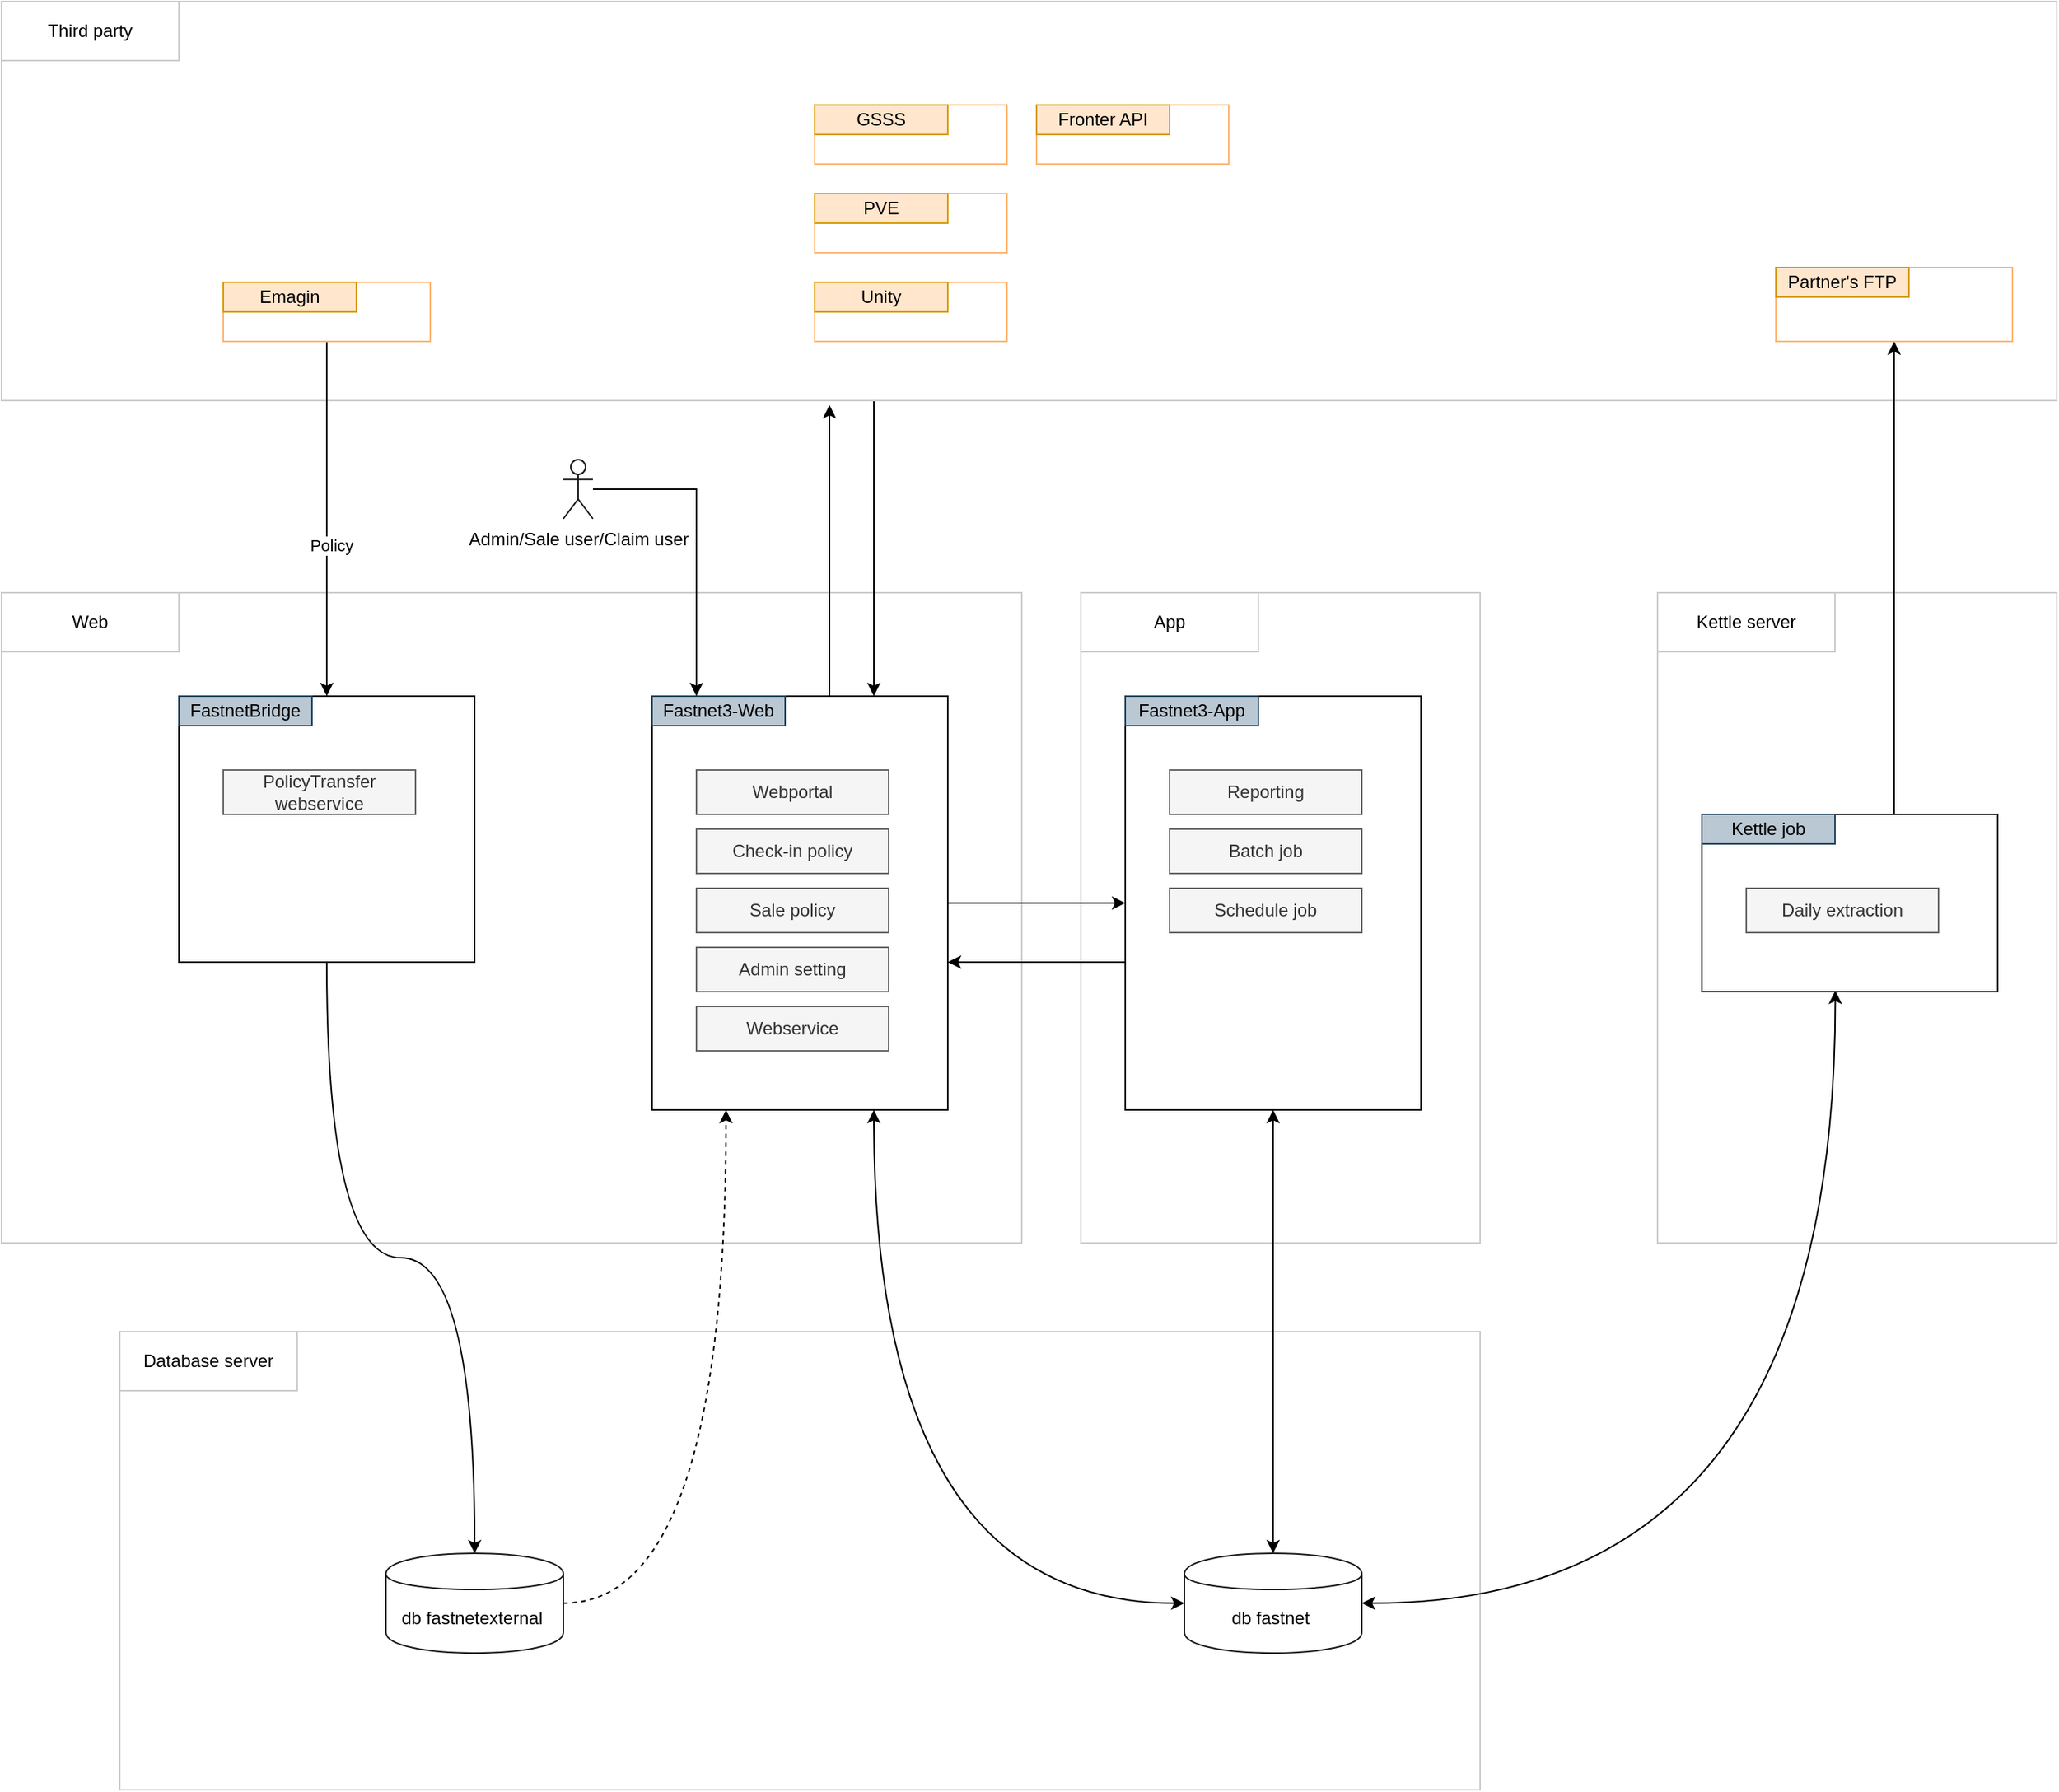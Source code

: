 <mxfile version="13.4.4" type="github">
  <diagram id="_Qi5-8vMkDARBLpsw7g2" name="Page-1">
    <mxGraphModel dx="2514" dy="1996" grid="1" gridSize="10" guides="1" tooltips="1" connect="1" arrows="1" fold="1" page="1" pageScale="1" pageWidth="850" pageHeight="1100" math="0" shadow="0">
      <root>
        <mxCell id="0" />
        <mxCell id="1" parent="0" />
        <mxCell id="fq4dfgVjbXa0ldg3vMH8-18" value="" style="rounded=0;whiteSpace=wrap;html=1;strokeColor=#CCCCCC;" parent="1" vertex="1">
          <mxGeometry x="-60" y="210" width="690" height="440" as="geometry" />
        </mxCell>
        <mxCell id="d4HiScYhIK8ZEe099J1S-29" style="edgeStyle=orthogonalEdgeStyle;rounded=0;orthogonalLoop=1;jettySize=auto;html=1;entryX=0.75;entryY=0;entryDx=0;entryDy=0;" edge="1" parent="1" source="d4HiScYhIK8ZEe099J1S-25" target="fq4dfgVjbXa0ldg3vMH8-4">
          <mxGeometry relative="1" as="geometry">
            <Array as="points">
              <mxPoint x="530" y="200" />
              <mxPoint x="530" y="200" />
            </Array>
          </mxGeometry>
        </mxCell>
        <mxCell id="d4HiScYhIK8ZEe099J1S-25" value="" style="rounded=0;whiteSpace=wrap;html=1;strokeColor=#CCCCCC;" vertex="1" parent="1">
          <mxGeometry x="-60" y="-190" width="1390" height="270" as="geometry" />
        </mxCell>
        <mxCell id="d4HiScYhIK8ZEe099J1S-26" value="Third party" style="rounded=0;whiteSpace=wrap;html=1;strokeColor=#CCCCCC;" vertex="1" parent="1">
          <mxGeometry x="-60" y="-190" width="120" height="40" as="geometry" />
        </mxCell>
        <mxCell id="d4HiScYhIK8ZEe099J1S-7" value="" style="rounded=0;whiteSpace=wrap;html=1;strokeColor=#CCCCCC;" vertex="1" parent="1">
          <mxGeometry x="20" y="710" width="920" height="310" as="geometry" />
        </mxCell>
        <mxCell id="d4HiScYhIK8ZEe099J1S-8" value="Database server" style="rounded=0;whiteSpace=wrap;html=1;strokeColor=#CCCCCC;" vertex="1" parent="1">
          <mxGeometry x="20" y="710" width="120" height="40" as="geometry" />
        </mxCell>
        <mxCell id="d4HiScYhIK8ZEe099J1S-5" value="" style="rounded=0;whiteSpace=wrap;html=1;strokeColor=#CCCCCC;" vertex="1" parent="1">
          <mxGeometry x="1060" y="210" width="270" height="440" as="geometry" />
        </mxCell>
        <mxCell id="d4HiScYhIK8ZEe099J1S-6" value="Kettle server" style="rounded=0;whiteSpace=wrap;html=1;strokeColor=#CCCCCC;" vertex="1" parent="1">
          <mxGeometry x="1060" y="210" width="120" height="40" as="geometry" />
        </mxCell>
        <mxCell id="d4HiScYhIK8ZEe099J1S-3" value="" style="rounded=0;whiteSpace=wrap;html=1;strokeColor=#CCCCCC;" vertex="1" parent="1">
          <mxGeometry x="670" y="210" width="270" height="440" as="geometry" />
        </mxCell>
        <mxCell id="fq4dfgVjbXa0ldg3vMH8-45" style="edgeStyle=orthogonalEdgeStyle;rounded=0;orthogonalLoop=1;jettySize=auto;html=1;entryX=0.5;entryY=0;entryDx=0;entryDy=0;curved=1;" parent="1" source="fq4dfgVjbXa0ldg3vMH8-1" target="fq4dfgVjbXa0ldg3vMH8-34" edge="1">
          <mxGeometry relative="1" as="geometry" />
        </mxCell>
        <mxCell id="fq4dfgVjbXa0ldg3vMH8-1" value="" style="rounded=0;whiteSpace=wrap;html=1;" parent="1" vertex="1">
          <mxGeometry x="60" y="280" width="200" height="180" as="geometry" />
        </mxCell>
        <mxCell id="fq4dfgVjbXa0ldg3vMH8-2" value="FastnetBridge" style="rounded=0;whiteSpace=wrap;html=1;fillColor=#bac8d3;strokeColor=#23445d;" parent="1" vertex="1">
          <mxGeometry x="60" y="280" width="90" height="20" as="geometry" />
        </mxCell>
        <mxCell id="fq4dfgVjbXa0ldg3vMH8-3" value="PolicyTransfer webservice" style="rounded=0;whiteSpace=wrap;html=1;fillColor=#f5f5f5;strokeColor=#666666;fontColor=#333333;" parent="1" vertex="1">
          <mxGeometry x="90" y="330" width="130" height="30" as="geometry" />
        </mxCell>
        <mxCell id="fq4dfgVjbXa0ldg3vMH8-29" style="edgeStyle=orthogonalEdgeStyle;rounded=0;orthogonalLoop=1;jettySize=auto;html=1;entryX=0;entryY=0.5;entryDx=0;entryDy=0;" parent="1" source="fq4dfgVjbXa0ldg3vMH8-4" target="fq4dfgVjbXa0ldg3vMH8-10" edge="1">
          <mxGeometry relative="1" as="geometry" />
        </mxCell>
        <mxCell id="d4HiScYhIK8ZEe099J1S-28" style="edgeStyle=orthogonalEdgeStyle;rounded=0;orthogonalLoop=1;jettySize=auto;html=1;" edge="1" parent="1" source="fq4dfgVjbXa0ldg3vMH8-4">
          <mxGeometry relative="1" as="geometry">
            <mxPoint x="500" y="83" as="targetPoint" />
            <Array as="points">
              <mxPoint x="500" y="83" />
            </Array>
          </mxGeometry>
        </mxCell>
        <mxCell id="fq4dfgVjbXa0ldg3vMH8-4" value="" style="rounded=0;whiteSpace=wrap;html=1;" parent="1" vertex="1">
          <mxGeometry x="380" y="280" width="200" height="280" as="geometry" />
        </mxCell>
        <mxCell id="fq4dfgVjbXa0ldg3vMH8-5" value="Fastnet3-Web" style="rounded=0;whiteSpace=wrap;html=1;fillColor=#bac8d3;strokeColor=#23445d;" parent="1" vertex="1">
          <mxGeometry x="380" y="280" width="90" height="20" as="geometry" />
        </mxCell>
        <mxCell id="fq4dfgVjbXa0ldg3vMH8-6" value="Webportal" style="rounded=0;whiteSpace=wrap;html=1;fillColor=#f5f5f5;strokeColor=#666666;fontColor=#333333;" parent="1" vertex="1">
          <mxGeometry x="410" y="330" width="130" height="30" as="geometry" />
        </mxCell>
        <mxCell id="fq4dfgVjbXa0ldg3vMH8-7" value="Check-in policy" style="rounded=0;whiteSpace=wrap;html=1;fillColor=#f5f5f5;strokeColor=#666666;fontColor=#333333;" parent="1" vertex="1">
          <mxGeometry x="410" y="370" width="130" height="30" as="geometry" />
        </mxCell>
        <mxCell id="fq4dfgVjbXa0ldg3vMH8-8" value="Sale policy" style="rounded=0;whiteSpace=wrap;html=1;fillColor=#f5f5f5;strokeColor=#666666;fontColor=#333333;" parent="1" vertex="1">
          <mxGeometry x="410" y="410" width="130" height="30" as="geometry" />
        </mxCell>
        <mxCell id="fq4dfgVjbXa0ldg3vMH8-9" value="Admin setting" style="rounded=0;whiteSpace=wrap;html=1;fillColor=#f5f5f5;strokeColor=#666666;fontColor=#333333;" parent="1" vertex="1">
          <mxGeometry x="410" y="450" width="130" height="30" as="geometry" />
        </mxCell>
        <mxCell id="fq4dfgVjbXa0ldg3vMH8-30" style="edgeStyle=orthogonalEdgeStyle;rounded=0;orthogonalLoop=1;jettySize=auto;html=1;" parent="1" source="fq4dfgVjbXa0ldg3vMH8-10" target="fq4dfgVjbXa0ldg3vMH8-4" edge="1">
          <mxGeometry relative="1" as="geometry">
            <Array as="points">
              <mxPoint x="640" y="460" />
              <mxPoint x="640" y="460" />
            </Array>
          </mxGeometry>
        </mxCell>
        <mxCell id="fq4dfgVjbXa0ldg3vMH8-10" value="" style="rounded=0;whiteSpace=wrap;html=1;" parent="1" vertex="1">
          <mxGeometry x="700" y="280" width="200" height="280" as="geometry" />
        </mxCell>
        <mxCell id="fq4dfgVjbXa0ldg3vMH8-11" value="Fastnet3-App" style="rounded=0;whiteSpace=wrap;html=1;fillColor=#bac8d3;strokeColor=#23445d;" parent="1" vertex="1">
          <mxGeometry x="700" y="280" width="90" height="20" as="geometry" />
        </mxCell>
        <mxCell id="fq4dfgVjbXa0ldg3vMH8-12" value="Reporting" style="rounded=0;whiteSpace=wrap;html=1;fillColor=#f5f5f5;strokeColor=#666666;fontColor=#333333;" parent="1" vertex="1">
          <mxGeometry x="730" y="330" width="130" height="30" as="geometry" />
        </mxCell>
        <mxCell id="fq4dfgVjbXa0ldg3vMH8-13" value="Batch job" style="rounded=0;whiteSpace=wrap;html=1;fillColor=#f5f5f5;strokeColor=#666666;fontColor=#333333;" parent="1" vertex="1">
          <mxGeometry x="730" y="370" width="130" height="30" as="geometry" />
        </mxCell>
        <mxCell id="fq4dfgVjbXa0ldg3vMH8-14" value="Schedule job" style="rounded=0;whiteSpace=wrap;html=1;fillColor=#f5f5f5;strokeColor=#666666;fontColor=#333333;" parent="1" vertex="1">
          <mxGeometry x="730" y="410" width="130" height="30" as="geometry" />
        </mxCell>
        <mxCell id="fq4dfgVjbXa0ldg3vMH8-16" value="Webservice" style="rounded=0;whiteSpace=wrap;html=1;fillColor=#f5f5f5;strokeColor=#666666;fontColor=#333333;" parent="1" vertex="1">
          <mxGeometry x="410" y="490" width="130" height="30" as="geometry" />
        </mxCell>
        <mxCell id="fq4dfgVjbXa0ldg3vMH8-23" style="edgeStyle=orthogonalEdgeStyle;rounded=0;orthogonalLoop=1;jettySize=auto;html=1;" parent="1" source="fq4dfgVjbXa0ldg3vMH8-20" target="fq4dfgVjbXa0ldg3vMH8-1" edge="1">
          <mxGeometry relative="1" as="geometry">
            <Array as="points">
              <mxPoint x="160" y="150" />
              <mxPoint x="160" y="150" />
            </Array>
          </mxGeometry>
        </mxCell>
        <mxCell id="fq4dfgVjbXa0ldg3vMH8-24" value="Policy" style="edgeLabel;html=1;align=center;verticalAlign=middle;resizable=0;points=[];" parent="fq4dfgVjbXa0ldg3vMH8-23" vertex="1" connectable="0">
          <mxGeometry x="0.144" y="2" relative="1" as="geometry">
            <mxPoint x="1" as="offset" />
          </mxGeometry>
        </mxCell>
        <mxCell id="fq4dfgVjbXa0ldg3vMH8-27" value="" style="edgeStyle=orthogonalEdgeStyle;rounded=0;orthogonalLoop=1;jettySize=auto;html=1;" parent="1" source="fq4dfgVjbXa0ldg3vMH8-26" edge="1">
          <mxGeometry relative="1" as="geometry">
            <Array as="points">
              <mxPoint x="410" y="140" />
            </Array>
            <mxPoint x="410" y="280" as="targetPoint" />
          </mxGeometry>
        </mxCell>
        <mxCell id="fq4dfgVjbXa0ldg3vMH8-26" value="Admin/Sale user/Claim user" style="shape=umlActor;verticalLabelPosition=bottom;verticalAlign=top;html=1;outlineConnect=0;strokeColor=#1A1A1A;" parent="1" vertex="1">
          <mxGeometry x="320" y="120" width="20" height="40" as="geometry" />
        </mxCell>
        <mxCell id="d4HiScYhIK8ZEe099J1S-21" style="edgeStyle=orthogonalEdgeStyle;rounded=0;orthogonalLoop=1;jettySize=auto;html=1;entryX=0.5;entryY=1;entryDx=0;entryDy=0;" edge="1" parent="1" source="fq4dfgVjbXa0ldg3vMH8-31" target="fq4dfgVjbXa0ldg3vMH8-53">
          <mxGeometry relative="1" as="geometry">
            <Array as="points">
              <mxPoint x="1220" y="280" />
              <mxPoint x="1220" y="280" />
            </Array>
          </mxGeometry>
        </mxCell>
        <mxCell id="fq4dfgVjbXa0ldg3vMH8-31" value="" style="rounded=0;whiteSpace=wrap;html=1;" parent="1" vertex="1">
          <mxGeometry x="1090" y="360" width="200" height="120" as="geometry" />
        </mxCell>
        <mxCell id="fq4dfgVjbXa0ldg3vMH8-32" value="Kettle job" style="rounded=0;whiteSpace=wrap;html=1;fillColor=#bac8d3;strokeColor=#23445d;" parent="1" vertex="1">
          <mxGeometry x="1090" y="360" width="90" height="20" as="geometry" />
        </mxCell>
        <mxCell id="fq4dfgVjbXa0ldg3vMH8-33" value="Daily extraction" style="rounded=0;whiteSpace=wrap;html=1;fillColor=#f5f5f5;strokeColor=#666666;fontColor=#333333;" parent="1" vertex="1">
          <mxGeometry x="1120" y="410" width="130" height="30" as="geometry" />
        </mxCell>
        <mxCell id="fq4dfgVjbXa0ldg3vMH8-47" style="edgeStyle=orthogonalEdgeStyle;curved=1;rounded=0;orthogonalLoop=1;jettySize=auto;html=1;entryX=0.25;entryY=1;entryDx=0;entryDy=0;dashed=1;" parent="1" source="fq4dfgVjbXa0ldg3vMH8-34" target="fq4dfgVjbXa0ldg3vMH8-4" edge="1">
          <mxGeometry relative="1" as="geometry" />
        </mxCell>
        <mxCell id="fq4dfgVjbXa0ldg3vMH8-34" value="db fastnetexternal&amp;nbsp;" style="shape=cylinder;whiteSpace=wrap;html=1;boundedLbl=1;backgroundOutline=1;strokeColor=#1A1A1A;" parent="1" vertex="1">
          <mxGeometry x="200" y="860" width="120" height="67.5" as="geometry" />
        </mxCell>
        <mxCell id="fq4dfgVjbXa0ldg3vMH8-49" style="edgeStyle=orthogonalEdgeStyle;curved=1;rounded=0;orthogonalLoop=1;jettySize=auto;html=1;entryX=0.75;entryY=1;entryDx=0;entryDy=0;endArrow=classic;endFill=1;startArrow=classic;startFill=1;" parent="1" source="fq4dfgVjbXa0ldg3vMH8-48" target="fq4dfgVjbXa0ldg3vMH8-4" edge="1">
          <mxGeometry relative="1" as="geometry" />
        </mxCell>
        <mxCell id="fq4dfgVjbXa0ldg3vMH8-51" style="edgeStyle=orthogonalEdgeStyle;curved=1;rounded=0;orthogonalLoop=1;jettySize=auto;html=1;startArrow=classic;startFill=1;endArrow=classic;endFill=1;" parent="1" source="fq4dfgVjbXa0ldg3vMH8-48" target="fq4dfgVjbXa0ldg3vMH8-10" edge="1">
          <mxGeometry relative="1" as="geometry" />
        </mxCell>
        <mxCell id="fq4dfgVjbXa0ldg3vMH8-52" style="edgeStyle=orthogonalEdgeStyle;curved=1;rounded=0;orthogonalLoop=1;jettySize=auto;html=1;entryX=0.451;entryY=0.994;entryDx=0;entryDy=0;entryPerimeter=0;startArrow=classic;startFill=1;endArrow=classic;endFill=1;" parent="1" source="fq4dfgVjbXa0ldg3vMH8-48" target="fq4dfgVjbXa0ldg3vMH8-31" edge="1">
          <mxGeometry relative="1" as="geometry" />
        </mxCell>
        <mxCell id="fq4dfgVjbXa0ldg3vMH8-48" value="db fastnet&amp;nbsp;" style="shape=cylinder;whiteSpace=wrap;html=1;boundedLbl=1;backgroundOutline=1;strokeColor=#1A1A1A;" parent="1" vertex="1">
          <mxGeometry x="740" y="860" width="120" height="67.5" as="geometry" />
        </mxCell>
        <mxCell id="fq4dfgVjbXa0ldg3vMH8-53" value="" style="rounded=0;whiteSpace=wrap;html=1;strokeColor=#FFB570;" parent="1" vertex="1">
          <mxGeometry x="1140" y="-10" width="160" height="50" as="geometry" />
        </mxCell>
        <mxCell id="fq4dfgVjbXa0ldg3vMH8-54" value="" style="group" parent="1" vertex="1" connectable="0">
          <mxGeometry x="1140" y="-45" width="160" height="50" as="geometry" />
        </mxCell>
        <mxCell id="fq4dfgVjbXa0ldg3vMH8-55" value="Partner&#39;s FTP" style="rounded=0;whiteSpace=wrap;html=1;fillColor=#ffe6cc;strokeColor=#d79b00;" parent="fq4dfgVjbXa0ldg3vMH8-54" vertex="1">
          <mxGeometry y="35" width="90" height="20" as="geometry" />
        </mxCell>
        <mxCell id="d4HiScYhIK8ZEe099J1S-2" value="Web" style="rounded=0;whiteSpace=wrap;html=1;strokeColor=#CCCCCC;" vertex="1" parent="1">
          <mxGeometry x="-60" y="210" width="120" height="40" as="geometry" />
        </mxCell>
        <mxCell id="d4HiScYhIK8ZEe099J1S-4" value="App" style="rounded=0;whiteSpace=wrap;html=1;strokeColor=#CCCCCC;" vertex="1" parent="1">
          <mxGeometry x="670" y="210" width="120" height="40" as="geometry" />
        </mxCell>
        <mxCell id="d4HiScYhIK8ZEe099J1S-9" value="" style="rounded=0;whiteSpace=wrap;html=1;strokeColor=#FFB570;" vertex="1" parent="1">
          <mxGeometry x="490" y="-120" width="130" height="40" as="geometry" />
        </mxCell>
        <mxCell id="d4HiScYhIK8ZEe099J1S-10" value="" style="group" vertex="1" connectable="0" parent="1">
          <mxGeometry x="490" y="-120" width="160" height="50" as="geometry" />
        </mxCell>
        <mxCell id="d4HiScYhIK8ZEe099J1S-11" value="GSSS" style="rounded=0;whiteSpace=wrap;html=1;fillColor=#ffe6cc;strokeColor=#d79b00;" vertex="1" parent="d4HiScYhIK8ZEe099J1S-10">
          <mxGeometry width="90" height="20" as="geometry" />
        </mxCell>
        <mxCell id="d4HiScYhIK8ZEe099J1S-12" value="" style="rounded=0;whiteSpace=wrap;html=1;strokeColor=#FFB570;" vertex="1" parent="1">
          <mxGeometry x="490" y="-60" width="130" height="40" as="geometry" />
        </mxCell>
        <mxCell id="d4HiScYhIK8ZEe099J1S-13" value="" style="group" vertex="1" connectable="0" parent="1">
          <mxGeometry x="490" y="-60" width="160" height="50" as="geometry" />
        </mxCell>
        <mxCell id="d4HiScYhIK8ZEe099J1S-14" value="PVE" style="rounded=0;whiteSpace=wrap;html=1;fillColor=#ffe6cc;strokeColor=#d79b00;" vertex="1" parent="d4HiScYhIK8ZEe099J1S-13">
          <mxGeometry width="90" height="20" as="geometry" />
        </mxCell>
        <mxCell id="d4HiScYhIK8ZEe099J1S-15" value="" style="rounded=0;whiteSpace=wrap;html=1;strokeColor=#FFB570;" vertex="1" parent="1">
          <mxGeometry x="490" width="130" height="40" as="geometry" />
        </mxCell>
        <mxCell id="d4HiScYhIK8ZEe099J1S-16" value="" style="group" vertex="1" connectable="0" parent="1">
          <mxGeometry x="490" width="160" height="50" as="geometry" />
        </mxCell>
        <mxCell id="d4HiScYhIK8ZEe099J1S-17" value="Unity" style="rounded=0;whiteSpace=wrap;html=1;fillColor=#ffe6cc;strokeColor=#d79b00;" vertex="1" parent="d4HiScYhIK8ZEe099J1S-16">
          <mxGeometry width="90" height="20" as="geometry" />
        </mxCell>
        <mxCell id="fq4dfgVjbXa0ldg3vMH8-20" value="" style="rounded=0;whiteSpace=wrap;html=1;strokeColor=#FFB570;" parent="1" vertex="1">
          <mxGeometry x="90" width="140" height="40" as="geometry" />
        </mxCell>
        <mxCell id="fq4dfgVjbXa0ldg3vMH8-21" value="Emagin" style="rounded=0;whiteSpace=wrap;html=1;fillColor=#ffe6cc;strokeColor=#d79b00;" parent="1" vertex="1">
          <mxGeometry x="90" width="90" height="20" as="geometry" />
        </mxCell>
        <mxCell id="d4HiScYhIK8ZEe099J1S-22" value="" style="rounded=0;whiteSpace=wrap;html=1;strokeColor=#FFB570;" vertex="1" parent="1">
          <mxGeometry x="640" y="-120" width="130" height="40" as="geometry" />
        </mxCell>
        <mxCell id="d4HiScYhIK8ZEe099J1S-23" value="" style="group" vertex="1" connectable="0" parent="1">
          <mxGeometry x="640" y="-120" width="160" height="50" as="geometry" />
        </mxCell>
        <mxCell id="d4HiScYhIK8ZEe099J1S-24" value="Fronter API" style="rounded=0;whiteSpace=wrap;html=1;fillColor=#ffe6cc;strokeColor=#d79b00;" vertex="1" parent="d4HiScYhIK8ZEe099J1S-23">
          <mxGeometry width="90" height="20" as="geometry" />
        </mxCell>
      </root>
    </mxGraphModel>
  </diagram>
</mxfile>
